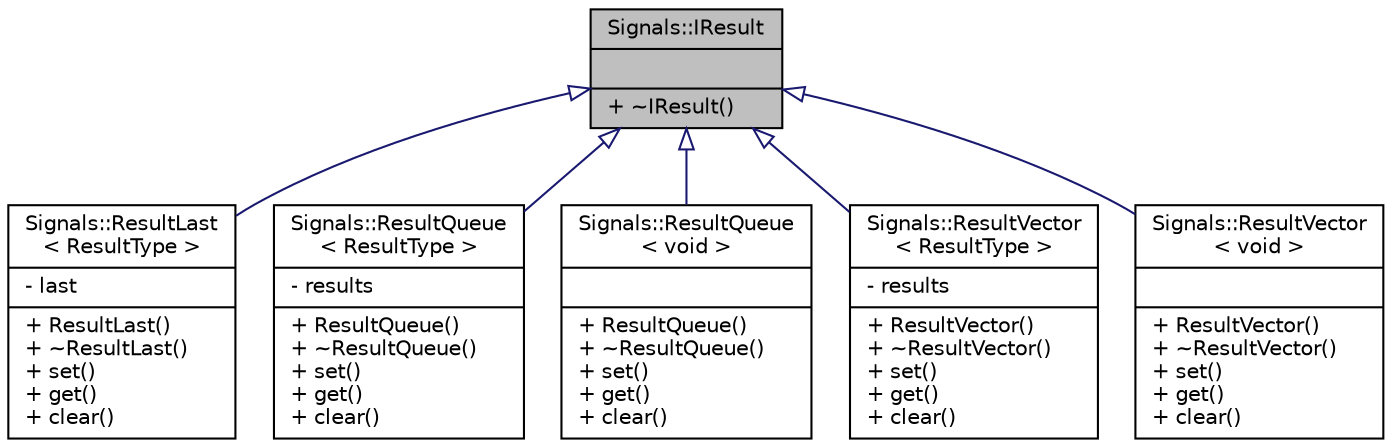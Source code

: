 digraph "Signals::IResult"
{
 // INTERACTIVE_SVG=YES
  edge [fontname="Helvetica",fontsize="10",labelfontname="Helvetica",labelfontsize="10"];
  node [fontname="Helvetica",fontsize="10",shape=record];
  Node1 [label="{Signals::IResult\n||+ ~IResult()\l}",height=0.2,width=0.4,color="black", fillcolor="grey75", style="filled", fontcolor="black"];
  Node1 -> Node2 [dir="back",color="midnightblue",fontsize="10",style="solid",arrowtail="onormal",fontname="Helvetica"];
  Node2 [label="{Signals::ResultLast\l\< ResultType \>\n|- last\l|+ ResultLast()\l+ ~ResultLast()\l+ set()\l+ get()\l+ clear()\l}",height=0.2,width=0.4,color="black", fillcolor="white", style="filled",URL="$class_signals_1_1_result_last.html"];
  Node1 -> Node3 [dir="back",color="midnightblue",fontsize="10",style="solid",arrowtail="onormal",fontname="Helvetica"];
  Node3 [label="{Signals::ResultQueue\l\< ResultType \>\n|- results\l|+ ResultQueue()\l+ ~ResultQueue()\l+ set()\l+ get()\l+ clear()\l}",height=0.2,width=0.4,color="black", fillcolor="white", style="filled",URL="$class_signals_1_1_result_queue.html"];
  Node1 -> Node4 [dir="back",color="midnightblue",fontsize="10",style="solid",arrowtail="onormal",fontname="Helvetica"];
  Node4 [label="{Signals::ResultQueue\l\< void \>\n||+ ResultQueue()\l+ ~ResultQueue()\l+ set()\l+ get()\l+ clear()\l}",height=0.2,width=0.4,color="black", fillcolor="white", style="filled",URL="$class_signals_1_1_result_queue_3_01void_01_4.html"];
  Node1 -> Node5 [dir="back",color="midnightblue",fontsize="10",style="solid",arrowtail="onormal",fontname="Helvetica"];
  Node5 [label="{Signals::ResultVector\l\< ResultType \>\n|- results\l|+ ResultVector()\l+ ~ResultVector()\l+ set()\l+ get()\l+ clear()\l}",height=0.2,width=0.4,color="black", fillcolor="white", style="filled",URL="$class_signals_1_1_result_vector.html"];
  Node1 -> Node6 [dir="back",color="midnightblue",fontsize="10",style="solid",arrowtail="onormal",fontname="Helvetica"];
  Node6 [label="{Signals::ResultVector\l\< void \>\n||+ ResultVector()\l+ ~ResultVector()\l+ set()\l+ get()\l+ clear()\l}",height=0.2,width=0.4,color="black", fillcolor="white", style="filled",URL="$class_signals_1_1_result_vector_3_01void_01_4.html"];
}
